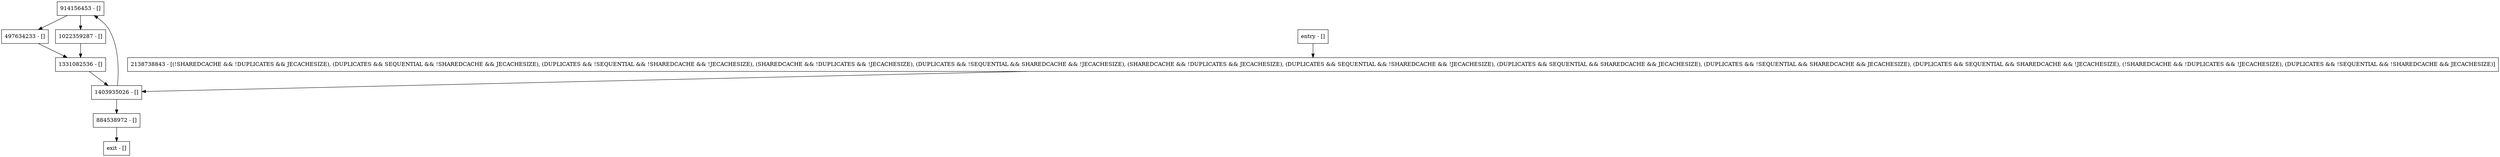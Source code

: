 digraph computeInterval {
node [shape=record];
914156453 [label="914156453 - []"];
497634233 [label="497634233 - []"];
entry [label="entry - []"];
exit [label="exit - []"];
2138738843 [label="2138738843 - [(!SHAREDCACHE && !DUPLICATES && JECACHESIZE), (DUPLICATES && SEQUENTIAL && !SHAREDCACHE && JECACHESIZE), (DUPLICATES && !SEQUENTIAL && !SHAREDCACHE && !JECACHESIZE), (SHAREDCACHE && !DUPLICATES && !JECACHESIZE), (DUPLICATES && !SEQUENTIAL && SHAREDCACHE && !JECACHESIZE), (SHAREDCACHE && !DUPLICATES && JECACHESIZE), (DUPLICATES && SEQUENTIAL && !SHAREDCACHE && !JECACHESIZE), (DUPLICATES && SEQUENTIAL && SHAREDCACHE && JECACHESIZE), (DUPLICATES && !SEQUENTIAL && SHAREDCACHE && JECACHESIZE), (DUPLICATES && SEQUENTIAL && SHAREDCACHE && !JECACHESIZE), (!SHAREDCACHE && !DUPLICATES && !JECACHESIZE), (DUPLICATES && !SEQUENTIAL && !SHAREDCACHE && JECACHESIZE)]"];
1403935026 [label="1403935026 - []"];
884538972 [label="884538972 - []"];
1022359287 [label="1022359287 - []"];
1331082536 [label="1331082536 - []"];
entry;
exit;
914156453 -> 497634233;
914156453 -> 1022359287;
497634233 -> 1331082536;
entry -> 2138738843;
2138738843 -> 1403935026;
1403935026 -> 914156453;
1403935026 -> 884538972;
884538972 -> exit;
1022359287 -> 1331082536;
1331082536 -> 1403935026;
}
